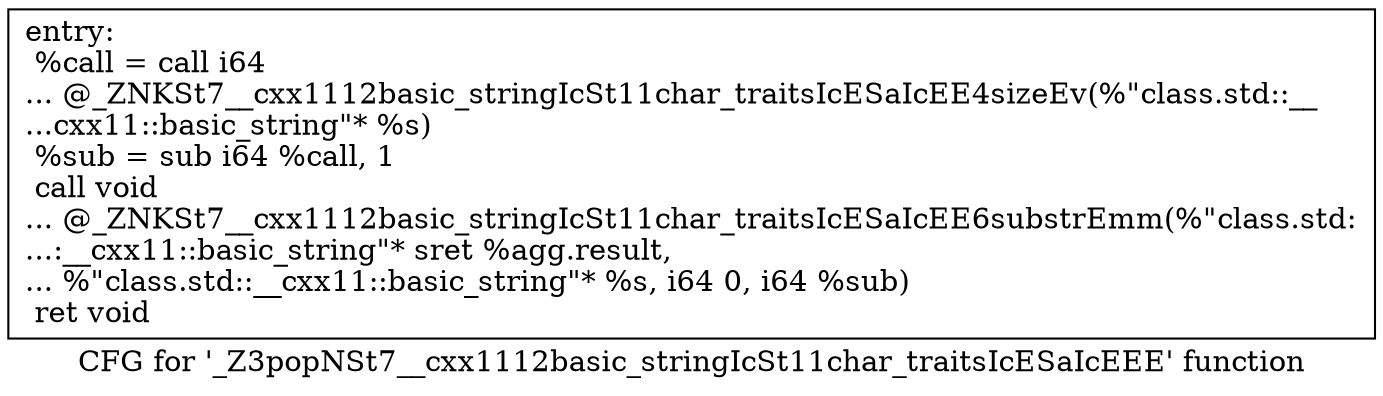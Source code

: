 digraph "CFG for '_Z3popNSt7__cxx1112basic_stringIcSt11char_traitsIcESaIcEEE' function" {
	label="CFG for '_Z3popNSt7__cxx1112basic_stringIcSt11char_traitsIcESaIcEEE' function";

	Node0x6b3bcc0 [shape=record,label="{entry:\l  %call = call i64\l... @_ZNKSt7__cxx1112basic_stringIcSt11char_traitsIcESaIcEE4sizeEv(%\"class.std::__\l...cxx11::basic_string\"* %s)\l  %sub = sub i64 %call, 1\l  call void\l... @_ZNKSt7__cxx1112basic_stringIcSt11char_traitsIcESaIcEE6substrEmm(%\"class.std:\l...:__cxx11::basic_string\"* sret %agg.result,\l... %\"class.std::__cxx11::basic_string\"* %s, i64 0, i64 %sub)\l  ret void\l}"];
}
